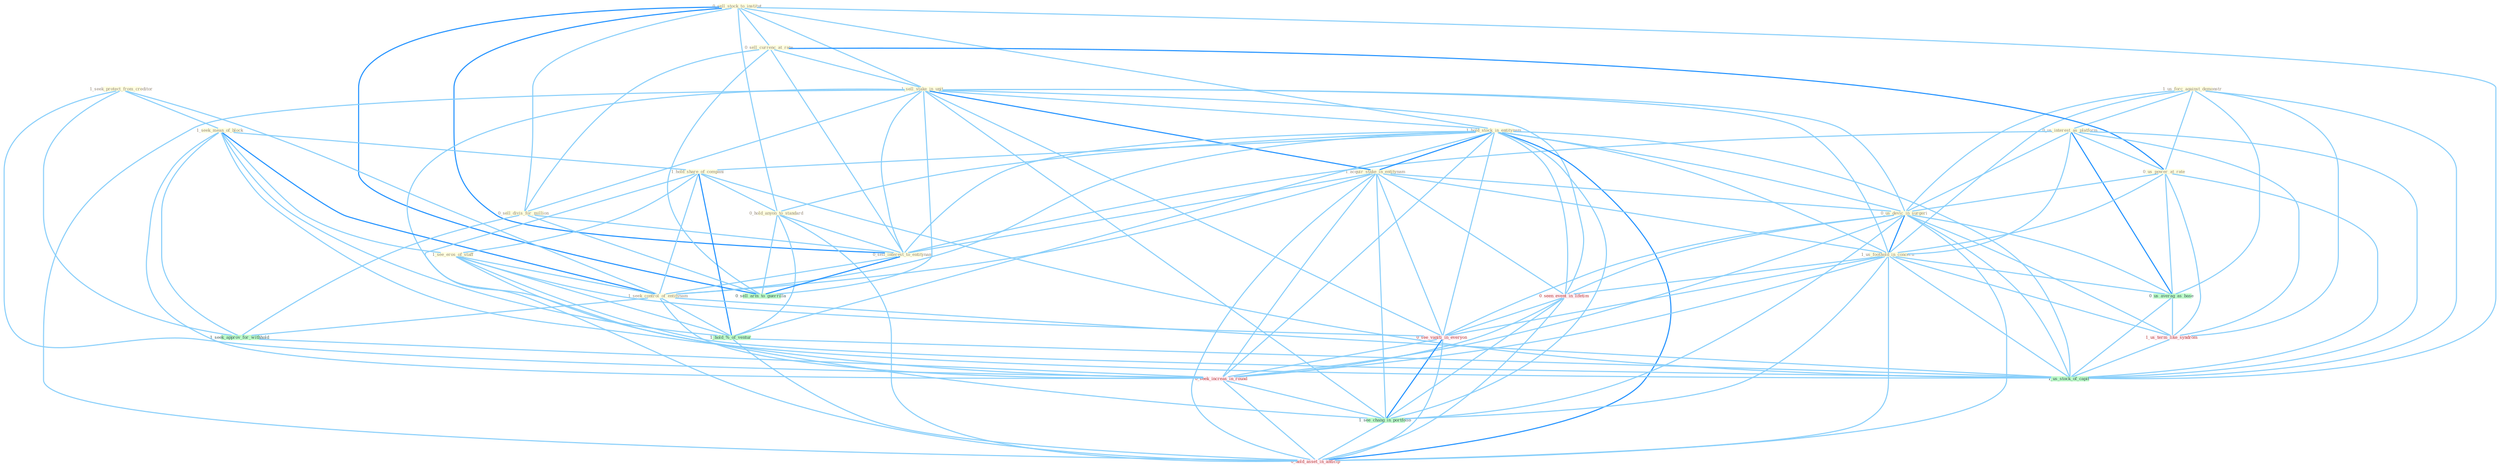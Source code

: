 Graph G{ 
    node
    [shape=polygon,style=filled,width=.5,height=.06,color="#BDFCC9",fixedsize=true,fontsize=4,
    fontcolor="#2f4f4f"];
    {node
    [color="#ffffe0", fontcolor="#8b7d6b"] "0_sell_stock_to_institut " "1_seek_protect_from_creditor " "1_us_forc_against_demonstr " "0_sell_currenc_at_rate " "0_us_interest_as_platform " "0_us_power_at_rate " "1_sell_stake_in_unit " "1_hold_stock_in_entitynam " "1_acquir_stake_in_entitynam " "0_us_devic_in_surgeri " "1_seek_mean_of_block " "1_hold_share_of_compani " "1_see_eros_of_staff " "0_hold_anyon_to_standard " "1_us_foothold_in_concern " "0_sell_divis_for_million " "0_sell_interest_to_entitynam " "1_seek_control_of_entitynam "}
{node [color="#fff0f5", fontcolor="#b22222"] "0_seen_event_in_lifetim " "1_us_term_like_syndrom " "0_see_vaniti_in_everyon " "0_seek_increas_in_round " "0_hold_asset_in_anticip "}
edge [color="#B0E2FF"];

	"0_sell_stock_to_institut " -- "0_sell_currenc_at_rate " [w="1", color="#87cefa" ];
	"0_sell_stock_to_institut " -- "1_sell_stake_in_unit " [w="1", color="#87cefa" ];
	"0_sell_stock_to_institut " -- "1_hold_stock_in_entitynam " [w="1", color="#87cefa" ];
	"0_sell_stock_to_institut " -- "0_hold_anyon_to_standard " [w="1", color="#87cefa" ];
	"0_sell_stock_to_institut " -- "0_sell_divis_for_million " [w="1", color="#87cefa" ];
	"0_sell_stock_to_institut " -- "0_sell_interest_to_entitynam " [w="2", color="#1e90ff" , len=0.8];
	"0_sell_stock_to_institut " -- "0_sell_arm_to_guerrilla " [w="2", color="#1e90ff" , len=0.8];
	"0_sell_stock_to_institut " -- "1_us_stock_of_capit " [w="1", color="#87cefa" ];
	"1_seek_protect_from_creditor " -- "1_seek_mean_of_block " [w="1", color="#87cefa" ];
	"1_seek_protect_from_creditor " -- "1_seek_control_of_entitynam " [w="1", color="#87cefa" ];
	"1_seek_protect_from_creditor " -- "1_seek_approv_for_withhold " [w="1", color="#87cefa" ];
	"1_seek_protect_from_creditor " -- "0_seek_increas_in_round " [w="1", color="#87cefa" ];
	"1_us_forc_against_demonstr " -- "0_us_interest_as_platform " [w="1", color="#87cefa" ];
	"1_us_forc_against_demonstr " -- "0_us_power_at_rate " [w="1", color="#87cefa" ];
	"1_us_forc_against_demonstr " -- "0_us_devic_in_surgeri " [w="1", color="#87cefa" ];
	"1_us_forc_against_demonstr " -- "1_us_foothold_in_concern " [w="1", color="#87cefa" ];
	"1_us_forc_against_demonstr " -- "0_us_averag_as_base " [w="1", color="#87cefa" ];
	"1_us_forc_against_demonstr " -- "1_us_term_like_syndrom " [w="1", color="#87cefa" ];
	"1_us_forc_against_demonstr " -- "1_us_stock_of_capit " [w="1", color="#87cefa" ];
	"0_sell_currenc_at_rate " -- "0_us_power_at_rate " [w="2", color="#1e90ff" , len=0.8];
	"0_sell_currenc_at_rate " -- "1_sell_stake_in_unit " [w="1", color="#87cefa" ];
	"0_sell_currenc_at_rate " -- "0_sell_divis_for_million " [w="1", color="#87cefa" ];
	"0_sell_currenc_at_rate " -- "0_sell_interest_to_entitynam " [w="1", color="#87cefa" ];
	"0_sell_currenc_at_rate " -- "0_sell_arm_to_guerrilla " [w="1", color="#87cefa" ];
	"0_us_interest_as_platform " -- "0_us_power_at_rate " [w="1", color="#87cefa" ];
	"0_us_interest_as_platform " -- "0_us_devic_in_surgeri " [w="1", color="#87cefa" ];
	"0_us_interest_as_platform " -- "1_us_foothold_in_concern " [w="1", color="#87cefa" ];
	"0_us_interest_as_platform " -- "0_sell_interest_to_entitynam " [w="1", color="#87cefa" ];
	"0_us_interest_as_platform " -- "0_us_averag_as_base " [w="2", color="#1e90ff" , len=0.8];
	"0_us_interest_as_platform " -- "1_us_term_like_syndrom " [w="1", color="#87cefa" ];
	"0_us_interest_as_platform " -- "1_us_stock_of_capit " [w="1", color="#87cefa" ];
	"0_us_power_at_rate " -- "0_us_devic_in_surgeri " [w="1", color="#87cefa" ];
	"0_us_power_at_rate " -- "1_us_foothold_in_concern " [w="1", color="#87cefa" ];
	"0_us_power_at_rate " -- "0_us_averag_as_base " [w="1", color="#87cefa" ];
	"0_us_power_at_rate " -- "1_us_term_like_syndrom " [w="1", color="#87cefa" ];
	"0_us_power_at_rate " -- "1_us_stock_of_capit " [w="1", color="#87cefa" ];
	"1_sell_stake_in_unit " -- "1_hold_stock_in_entitynam " [w="1", color="#87cefa" ];
	"1_sell_stake_in_unit " -- "1_acquir_stake_in_entitynam " [w="2", color="#1e90ff" , len=0.8];
	"1_sell_stake_in_unit " -- "0_us_devic_in_surgeri " [w="1", color="#87cefa" ];
	"1_sell_stake_in_unit " -- "1_us_foothold_in_concern " [w="1", color="#87cefa" ];
	"1_sell_stake_in_unit " -- "0_sell_divis_for_million " [w="1", color="#87cefa" ];
	"1_sell_stake_in_unit " -- "0_sell_interest_to_entitynam " [w="1", color="#87cefa" ];
	"1_sell_stake_in_unit " -- "0_seen_event_in_lifetim " [w="1", color="#87cefa" ];
	"1_sell_stake_in_unit " -- "0_see_vaniti_in_everyon " [w="1", color="#87cefa" ];
	"1_sell_stake_in_unit " -- "0_sell_arm_to_guerrilla " [w="1", color="#87cefa" ];
	"1_sell_stake_in_unit " -- "0_seek_increas_in_round " [w="1", color="#87cefa" ];
	"1_sell_stake_in_unit " -- "1_see_chang_in_portfolio " [w="1", color="#87cefa" ];
	"1_sell_stake_in_unit " -- "0_hold_asset_in_anticip " [w="1", color="#87cefa" ];
	"1_hold_stock_in_entitynam " -- "1_acquir_stake_in_entitynam " [w="2", color="#1e90ff" , len=0.8];
	"1_hold_stock_in_entitynam " -- "0_us_devic_in_surgeri " [w="1", color="#87cefa" ];
	"1_hold_stock_in_entitynam " -- "1_hold_share_of_compani " [w="1", color="#87cefa" ];
	"1_hold_stock_in_entitynam " -- "0_hold_anyon_to_standard " [w="1", color="#87cefa" ];
	"1_hold_stock_in_entitynam " -- "1_us_foothold_in_concern " [w="1", color="#87cefa" ];
	"1_hold_stock_in_entitynam " -- "0_sell_interest_to_entitynam " [w="1", color="#87cefa" ];
	"1_hold_stock_in_entitynam " -- "1_seek_control_of_entitynam " [w="1", color="#87cefa" ];
	"1_hold_stock_in_entitynam " -- "0_seen_event_in_lifetim " [w="1", color="#87cefa" ];
	"1_hold_stock_in_entitynam " -- "1_hold_%_of_ventur " [w="1", color="#87cefa" ];
	"1_hold_stock_in_entitynam " -- "0_see_vaniti_in_everyon " [w="1", color="#87cefa" ];
	"1_hold_stock_in_entitynam " -- "0_seek_increas_in_round " [w="1", color="#87cefa" ];
	"1_hold_stock_in_entitynam " -- "1_us_stock_of_capit " [w="1", color="#87cefa" ];
	"1_hold_stock_in_entitynam " -- "1_see_chang_in_portfolio " [w="1", color="#87cefa" ];
	"1_hold_stock_in_entitynam " -- "0_hold_asset_in_anticip " [w="2", color="#1e90ff" , len=0.8];
	"1_acquir_stake_in_entitynam " -- "0_us_devic_in_surgeri " [w="1", color="#87cefa" ];
	"1_acquir_stake_in_entitynam " -- "1_us_foothold_in_concern " [w="1", color="#87cefa" ];
	"1_acquir_stake_in_entitynam " -- "0_sell_interest_to_entitynam " [w="1", color="#87cefa" ];
	"1_acquir_stake_in_entitynam " -- "1_seek_control_of_entitynam " [w="1", color="#87cefa" ];
	"1_acquir_stake_in_entitynam " -- "0_seen_event_in_lifetim " [w="1", color="#87cefa" ];
	"1_acquir_stake_in_entitynam " -- "0_see_vaniti_in_everyon " [w="1", color="#87cefa" ];
	"1_acquir_stake_in_entitynam " -- "0_seek_increas_in_round " [w="1", color="#87cefa" ];
	"1_acquir_stake_in_entitynam " -- "1_see_chang_in_portfolio " [w="1", color="#87cefa" ];
	"1_acquir_stake_in_entitynam " -- "0_hold_asset_in_anticip " [w="1", color="#87cefa" ];
	"0_us_devic_in_surgeri " -- "1_us_foothold_in_concern " [w="2", color="#1e90ff" , len=0.8];
	"0_us_devic_in_surgeri " -- "0_seen_event_in_lifetim " [w="1", color="#87cefa" ];
	"0_us_devic_in_surgeri " -- "0_us_averag_as_base " [w="1", color="#87cefa" ];
	"0_us_devic_in_surgeri " -- "1_us_term_like_syndrom " [w="1", color="#87cefa" ];
	"0_us_devic_in_surgeri " -- "0_see_vaniti_in_everyon " [w="1", color="#87cefa" ];
	"0_us_devic_in_surgeri " -- "0_seek_increas_in_round " [w="1", color="#87cefa" ];
	"0_us_devic_in_surgeri " -- "1_us_stock_of_capit " [w="1", color="#87cefa" ];
	"0_us_devic_in_surgeri " -- "1_see_chang_in_portfolio " [w="1", color="#87cefa" ];
	"0_us_devic_in_surgeri " -- "0_hold_asset_in_anticip " [w="1", color="#87cefa" ];
	"1_seek_mean_of_block " -- "1_hold_share_of_compani " [w="1", color="#87cefa" ];
	"1_seek_mean_of_block " -- "1_see_eros_of_staff " [w="1", color="#87cefa" ];
	"1_seek_mean_of_block " -- "1_seek_control_of_entitynam " [w="2", color="#1e90ff" , len=0.8];
	"1_seek_mean_of_block " -- "1_seek_approv_for_withhold " [w="1", color="#87cefa" ];
	"1_seek_mean_of_block " -- "1_hold_%_of_ventur " [w="1", color="#87cefa" ];
	"1_seek_mean_of_block " -- "0_seek_increas_in_round " [w="1", color="#87cefa" ];
	"1_seek_mean_of_block " -- "1_us_stock_of_capit " [w="1", color="#87cefa" ];
	"1_hold_share_of_compani " -- "1_see_eros_of_staff " [w="1", color="#87cefa" ];
	"1_hold_share_of_compani " -- "0_hold_anyon_to_standard " [w="1", color="#87cefa" ];
	"1_hold_share_of_compani " -- "1_seek_control_of_entitynam " [w="1", color="#87cefa" ];
	"1_hold_share_of_compani " -- "1_hold_%_of_ventur " [w="2", color="#1e90ff" , len=0.8];
	"1_hold_share_of_compani " -- "1_us_stock_of_capit " [w="1", color="#87cefa" ];
	"1_hold_share_of_compani " -- "0_hold_asset_in_anticip " [w="1", color="#87cefa" ];
	"1_see_eros_of_staff " -- "1_seek_control_of_entitynam " [w="1", color="#87cefa" ];
	"1_see_eros_of_staff " -- "1_hold_%_of_ventur " [w="1", color="#87cefa" ];
	"1_see_eros_of_staff " -- "0_see_vaniti_in_everyon " [w="1", color="#87cefa" ];
	"1_see_eros_of_staff " -- "1_us_stock_of_capit " [w="1", color="#87cefa" ];
	"1_see_eros_of_staff " -- "1_see_chang_in_portfolio " [w="1", color="#87cefa" ];
	"0_hold_anyon_to_standard " -- "0_sell_interest_to_entitynam " [w="1", color="#87cefa" ];
	"0_hold_anyon_to_standard " -- "1_hold_%_of_ventur " [w="1", color="#87cefa" ];
	"0_hold_anyon_to_standard " -- "0_sell_arm_to_guerrilla " [w="1", color="#87cefa" ];
	"0_hold_anyon_to_standard " -- "0_hold_asset_in_anticip " [w="1", color="#87cefa" ];
	"1_us_foothold_in_concern " -- "0_seen_event_in_lifetim " [w="1", color="#87cefa" ];
	"1_us_foothold_in_concern " -- "0_us_averag_as_base " [w="1", color="#87cefa" ];
	"1_us_foothold_in_concern " -- "1_us_term_like_syndrom " [w="1", color="#87cefa" ];
	"1_us_foothold_in_concern " -- "0_see_vaniti_in_everyon " [w="1", color="#87cefa" ];
	"1_us_foothold_in_concern " -- "0_seek_increas_in_round " [w="1", color="#87cefa" ];
	"1_us_foothold_in_concern " -- "1_us_stock_of_capit " [w="1", color="#87cefa" ];
	"1_us_foothold_in_concern " -- "1_see_chang_in_portfolio " [w="1", color="#87cefa" ];
	"1_us_foothold_in_concern " -- "0_hold_asset_in_anticip " [w="1", color="#87cefa" ];
	"0_sell_divis_for_million " -- "0_sell_interest_to_entitynam " [w="1", color="#87cefa" ];
	"0_sell_divis_for_million " -- "1_seek_approv_for_withhold " [w="1", color="#87cefa" ];
	"0_sell_divis_for_million " -- "0_sell_arm_to_guerrilla " [w="1", color="#87cefa" ];
	"0_sell_interest_to_entitynam " -- "1_seek_control_of_entitynam " [w="1", color="#87cefa" ];
	"0_sell_interest_to_entitynam " -- "0_sell_arm_to_guerrilla " [w="2", color="#1e90ff" , len=0.8];
	"1_seek_control_of_entitynam " -- "1_seek_approv_for_withhold " [w="1", color="#87cefa" ];
	"1_seek_control_of_entitynam " -- "1_hold_%_of_ventur " [w="1", color="#87cefa" ];
	"1_seek_control_of_entitynam " -- "0_seek_increas_in_round " [w="1", color="#87cefa" ];
	"1_seek_control_of_entitynam " -- "1_us_stock_of_capit " [w="1", color="#87cefa" ];
	"0_seen_event_in_lifetim " -- "0_see_vaniti_in_everyon " [w="1", color="#87cefa" ];
	"0_seen_event_in_lifetim " -- "0_seek_increas_in_round " [w="1", color="#87cefa" ];
	"0_seen_event_in_lifetim " -- "1_see_chang_in_portfolio " [w="1", color="#87cefa" ];
	"0_seen_event_in_lifetim " -- "0_hold_asset_in_anticip " [w="1", color="#87cefa" ];
	"0_us_averag_as_base " -- "1_us_term_like_syndrom " [w="1", color="#87cefa" ];
	"0_us_averag_as_base " -- "1_us_stock_of_capit " [w="1", color="#87cefa" ];
	"1_us_term_like_syndrom " -- "1_us_stock_of_capit " [w="1", color="#87cefa" ];
	"1_seek_approv_for_withhold " -- "0_seek_increas_in_round " [w="1", color="#87cefa" ];
	"1_hold_%_of_ventur " -- "1_us_stock_of_capit " [w="1", color="#87cefa" ];
	"1_hold_%_of_ventur " -- "0_hold_asset_in_anticip " [w="1", color="#87cefa" ];
	"0_see_vaniti_in_everyon " -- "0_seek_increas_in_round " [w="1", color="#87cefa" ];
	"0_see_vaniti_in_everyon " -- "1_see_chang_in_portfolio " [w="2", color="#1e90ff" , len=0.8];
	"0_see_vaniti_in_everyon " -- "0_hold_asset_in_anticip " [w="1", color="#87cefa" ];
	"0_seek_increas_in_round " -- "1_see_chang_in_portfolio " [w="1", color="#87cefa" ];
	"0_seek_increas_in_round " -- "0_hold_asset_in_anticip " [w="1", color="#87cefa" ];
	"1_see_chang_in_portfolio " -- "0_hold_asset_in_anticip " [w="1", color="#87cefa" ];
}